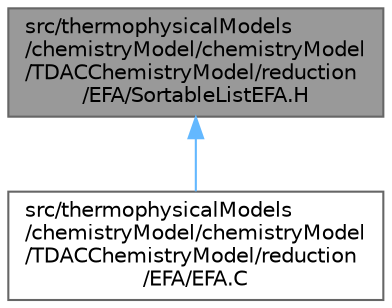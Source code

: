 digraph "src/thermophysicalModels/chemistryModel/chemistryModel/TDACChemistryModel/reduction/EFA/SortableListEFA.H"
{
 // LATEX_PDF_SIZE
  bgcolor="transparent";
  edge [fontname=Helvetica,fontsize=10,labelfontname=Helvetica,labelfontsize=10];
  node [fontname=Helvetica,fontsize=10,shape=box,height=0.2,width=0.4];
  Node1 [id="Node000001",label="src/thermophysicalModels\l/chemistryModel/chemistryModel\l/TDACChemistryModel/reduction\l/EFA/SortableListEFA.H",height=0.2,width=0.4,color="gray40", fillcolor="grey60", style="filled", fontcolor="black",tooltip=" "];
  Node1 -> Node2 [id="edge1_Node000001_Node000002",dir="back",color="steelblue1",style="solid",tooltip=" "];
  Node2 [id="Node000002",label="src/thermophysicalModels\l/chemistryModel/chemistryModel\l/TDACChemistryModel/reduction\l/EFA/EFA.C",height=0.2,width=0.4,color="grey40", fillcolor="white", style="filled",URL="$EFA_8C.html",tooltip=" "];
}
